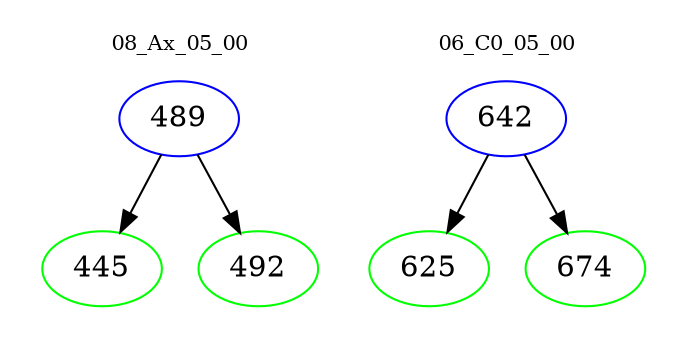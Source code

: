 digraph{
subgraph cluster_0 {
color = white
label = "08_Ax_05_00";
fontsize=10;
T0_489 [label="489", color="blue"]
T0_489 -> T0_445 [color="black"]
T0_445 [label="445", color="green"]
T0_489 -> T0_492 [color="black"]
T0_492 [label="492", color="green"]
}
subgraph cluster_1 {
color = white
label = "06_C0_05_00";
fontsize=10;
T1_642 [label="642", color="blue"]
T1_642 -> T1_625 [color="black"]
T1_625 [label="625", color="green"]
T1_642 -> T1_674 [color="black"]
T1_674 [label="674", color="green"]
}
}
